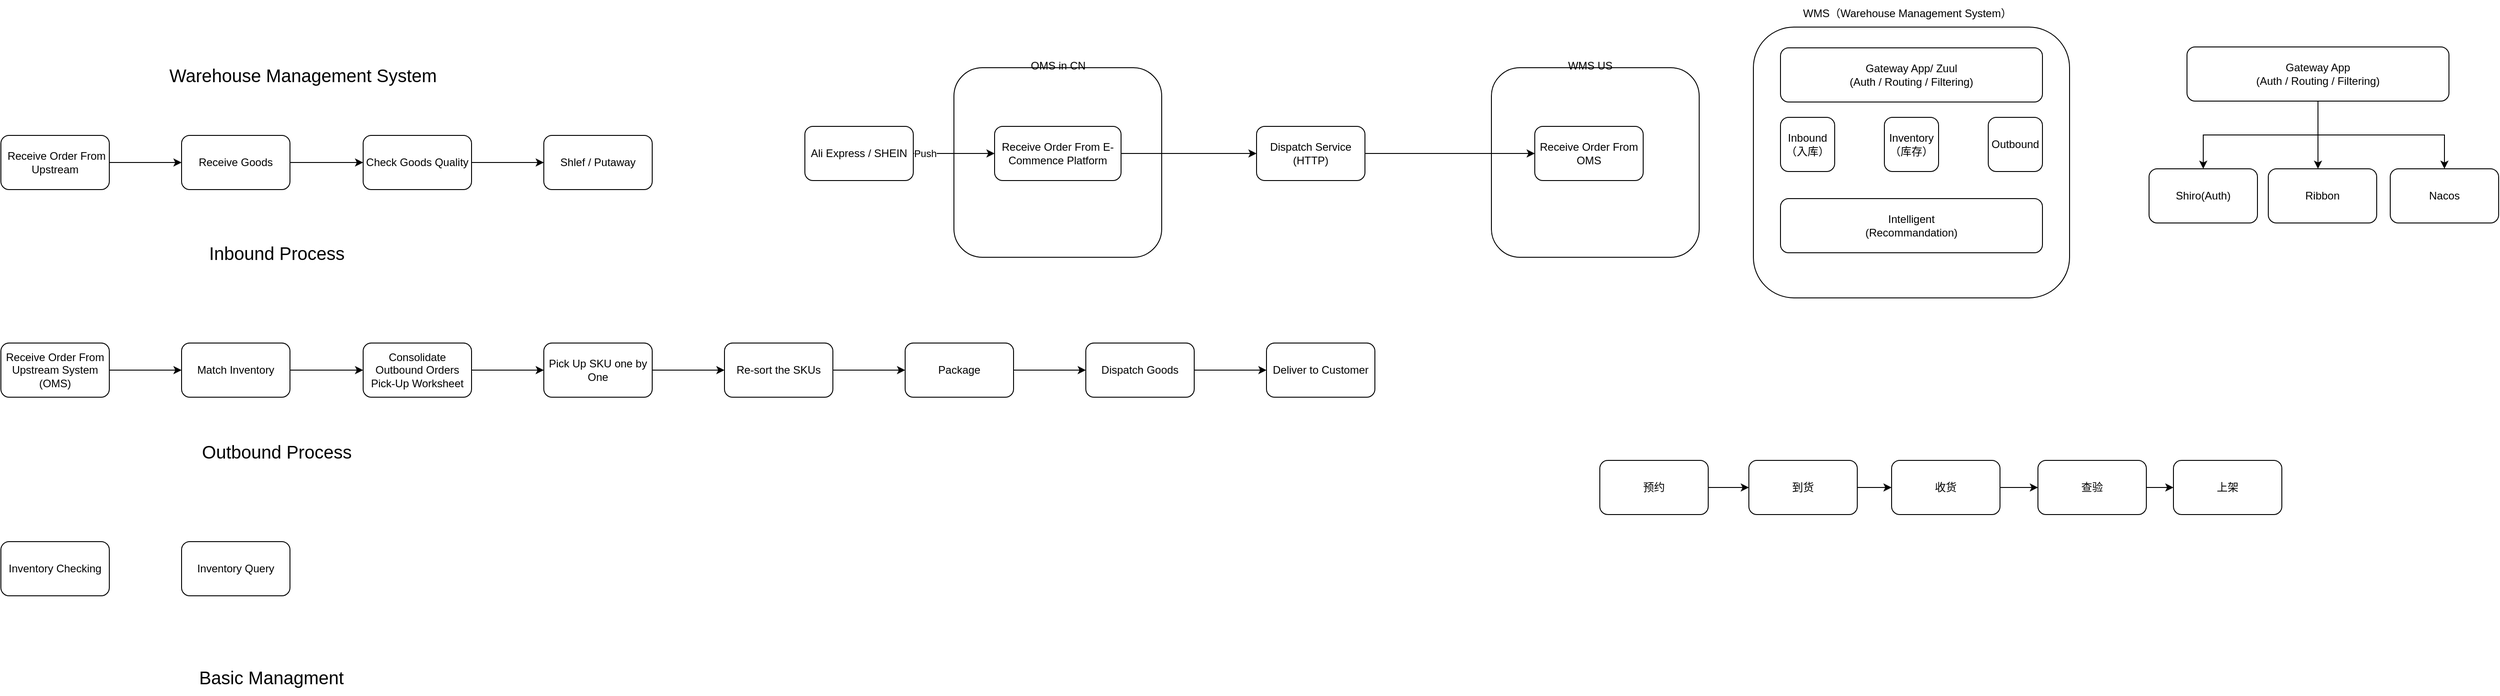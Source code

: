 <mxfile version="27.1.3">
  <diagram name="第 1 页" id="CFa5neN3JxGisTMlxspN">
    <mxGraphModel dx="600" dy="369" grid="1" gridSize="10" guides="1" tooltips="1" connect="1" arrows="1" fold="1" page="1" pageScale="1" pageWidth="827" pageHeight="1169" math="0" shadow="0">
      <root>
        <mxCell id="0" />
        <mxCell id="1" parent="0" />
        <mxCell id="JnytoQ4aI-JfdTSU2bZD-38" value="" style="whiteSpace=wrap;html=1;rounded=1;fillStyle=zigzag-line;" parent="1" vertex="1">
          <mxGeometry x="1730" y="105" width="230" height="210" as="geometry" />
        </mxCell>
        <mxCell id="JnytoQ4aI-JfdTSU2bZD-34" value="" style="whiteSpace=wrap;html=1;rounded=1;fillStyle=zigzag-line;" parent="1" vertex="1">
          <mxGeometry x="1135" y="105" width="230" height="210" as="geometry" />
        </mxCell>
        <mxCell id="JnytoQ4aI-JfdTSU2bZD-1" value="Warehouse Management System" style="text;html=1;align=center;verticalAlign=middle;resizable=0;points=[];autosize=1;strokeColor=none;fillColor=none;fontSize=20;" parent="1" vertex="1">
          <mxGeometry x="254" y="93" width="320" height="40" as="geometry" />
        </mxCell>
        <mxCell id="JnytoQ4aI-JfdTSU2bZD-5" value="" style="edgeStyle=orthogonalEdgeStyle;rounded=0;orthogonalLoop=1;jettySize=auto;html=1;" parent="1" source="JnytoQ4aI-JfdTSU2bZD-2" target="JnytoQ4aI-JfdTSU2bZD-4" edge="1">
          <mxGeometry relative="1" as="geometry" />
        </mxCell>
        <mxCell id="JnytoQ4aI-JfdTSU2bZD-2" value="&amp;nbsp;Receive Order From Upstream" style="rounded=1;whiteSpace=wrap;html=1;" parent="1" vertex="1">
          <mxGeometry x="80" y="180" width="120" height="60" as="geometry" />
        </mxCell>
        <mxCell id="JnytoQ4aI-JfdTSU2bZD-3" value="Inbound Process" style="text;html=1;align=center;verticalAlign=middle;resizable=0;points=[];autosize=1;strokeColor=none;fillColor=none;fontSize=20;" parent="1" vertex="1">
          <mxGeometry x="300" y="290" width="170" height="40" as="geometry" />
        </mxCell>
        <mxCell id="JnytoQ4aI-JfdTSU2bZD-7" value="" style="edgeStyle=orthogonalEdgeStyle;rounded=0;orthogonalLoop=1;jettySize=auto;html=1;" parent="1" source="JnytoQ4aI-JfdTSU2bZD-4" target="JnytoQ4aI-JfdTSU2bZD-6" edge="1">
          <mxGeometry relative="1" as="geometry" />
        </mxCell>
        <mxCell id="JnytoQ4aI-JfdTSU2bZD-4" value="Receive Goods" style="whiteSpace=wrap;html=1;rounded=1;" parent="1" vertex="1">
          <mxGeometry x="280" y="180" width="120" height="60" as="geometry" />
        </mxCell>
        <mxCell id="JnytoQ4aI-JfdTSU2bZD-9" value="" style="edgeStyle=orthogonalEdgeStyle;rounded=0;orthogonalLoop=1;jettySize=auto;html=1;" parent="1" source="JnytoQ4aI-JfdTSU2bZD-6" target="JnytoQ4aI-JfdTSU2bZD-8" edge="1">
          <mxGeometry relative="1" as="geometry" />
        </mxCell>
        <mxCell id="JnytoQ4aI-JfdTSU2bZD-6" value="Check Goods Quality" style="whiteSpace=wrap;html=1;rounded=1;" parent="1" vertex="1">
          <mxGeometry x="481" y="180" width="120" height="60" as="geometry" />
        </mxCell>
        <mxCell id="JnytoQ4aI-JfdTSU2bZD-8" value="Shlef /&amp;nbsp;&lt;span style=&quot;background-color: transparent; color: light-dark(rgb(0, 0, 0), rgb(255, 255, 255));&quot;&gt;Putaway&lt;/span&gt;" style="whiteSpace=wrap;html=1;rounded=1;" parent="1" vertex="1">
          <mxGeometry x="681" y="180" width="120" height="60" as="geometry" />
        </mxCell>
        <mxCell id="JnytoQ4aI-JfdTSU2bZD-10" value="Outbound Process" style="text;html=1;align=center;verticalAlign=middle;resizable=0;points=[];autosize=1;strokeColor=none;fillColor=none;fontSize=20;" parent="1" vertex="1">
          <mxGeometry x="290" y="510" width="190" height="40" as="geometry" />
        </mxCell>
        <mxCell id="JnytoQ4aI-JfdTSU2bZD-11" value="" style="edgeStyle=orthogonalEdgeStyle;rounded=0;orthogonalLoop=1;jettySize=auto;html=1;" parent="1" source="JnytoQ4aI-JfdTSU2bZD-12" target="JnytoQ4aI-JfdTSU2bZD-14" edge="1">
          <mxGeometry relative="1" as="geometry" />
        </mxCell>
        <mxCell id="JnytoQ4aI-JfdTSU2bZD-12" value="Receive Order From Upstream System&lt;div&gt;(OMS)&lt;/div&gt;" style="rounded=1;whiteSpace=wrap;html=1;" parent="1" vertex="1">
          <mxGeometry x="80" y="410" width="120" height="60" as="geometry" />
        </mxCell>
        <mxCell id="JnytoQ4aI-JfdTSU2bZD-13" value="" style="edgeStyle=orthogonalEdgeStyle;rounded=0;orthogonalLoop=1;jettySize=auto;html=1;" parent="1" source="JnytoQ4aI-JfdTSU2bZD-14" target="JnytoQ4aI-JfdTSU2bZD-16" edge="1">
          <mxGeometry relative="1" as="geometry" />
        </mxCell>
        <mxCell id="JnytoQ4aI-JfdTSU2bZD-14" value="Match Inventory" style="whiteSpace=wrap;html=1;rounded=1;" parent="1" vertex="1">
          <mxGeometry x="280" y="410" width="120" height="60" as="geometry" />
        </mxCell>
        <mxCell id="JnytoQ4aI-JfdTSU2bZD-15" value="" style="edgeStyle=orthogonalEdgeStyle;rounded=0;orthogonalLoop=1;jettySize=auto;html=1;" parent="1" source="JnytoQ4aI-JfdTSU2bZD-16" target="JnytoQ4aI-JfdTSU2bZD-17" edge="1">
          <mxGeometry relative="1" as="geometry" />
        </mxCell>
        <mxCell id="JnytoQ4aI-JfdTSU2bZD-16" value="Consolidate Outbound Orders&lt;div&gt;Pick-Up Worksheet&lt;/div&gt;" style="whiteSpace=wrap;html=1;rounded=1;" parent="1" vertex="1">
          <mxGeometry x="481" y="410" width="120" height="60" as="geometry" />
        </mxCell>
        <mxCell id="JnytoQ4aI-JfdTSU2bZD-19" value="" style="edgeStyle=orthogonalEdgeStyle;rounded=0;orthogonalLoop=1;jettySize=auto;html=1;" parent="1" source="JnytoQ4aI-JfdTSU2bZD-17" target="JnytoQ4aI-JfdTSU2bZD-18" edge="1">
          <mxGeometry relative="1" as="geometry" />
        </mxCell>
        <mxCell id="JnytoQ4aI-JfdTSU2bZD-17" value="Pick Up SKU one by One" style="whiteSpace=wrap;html=1;rounded=1;" parent="1" vertex="1">
          <mxGeometry x="681" y="410" width="120" height="60" as="geometry" />
        </mxCell>
        <mxCell id="JnytoQ4aI-JfdTSU2bZD-21" value="" style="edgeStyle=orthogonalEdgeStyle;rounded=0;orthogonalLoop=1;jettySize=auto;html=1;" parent="1" source="JnytoQ4aI-JfdTSU2bZD-18" target="JnytoQ4aI-JfdTSU2bZD-20" edge="1">
          <mxGeometry relative="1" as="geometry" />
        </mxCell>
        <mxCell id="JnytoQ4aI-JfdTSU2bZD-18" value="Re-sort the SKUs" style="whiteSpace=wrap;html=1;rounded=1;" parent="1" vertex="1">
          <mxGeometry x="881" y="410" width="120" height="60" as="geometry" />
        </mxCell>
        <mxCell id="JnytoQ4aI-JfdTSU2bZD-23" value="" style="edgeStyle=orthogonalEdgeStyle;rounded=0;orthogonalLoop=1;jettySize=auto;html=1;" parent="1" source="JnytoQ4aI-JfdTSU2bZD-20" target="JnytoQ4aI-JfdTSU2bZD-22" edge="1">
          <mxGeometry relative="1" as="geometry" />
        </mxCell>
        <mxCell id="JnytoQ4aI-JfdTSU2bZD-20" value="Package" style="whiteSpace=wrap;html=1;rounded=1;" parent="1" vertex="1">
          <mxGeometry x="1081" y="410" width="120" height="60" as="geometry" />
        </mxCell>
        <mxCell id="JnytoQ4aI-JfdTSU2bZD-25" value="" style="edgeStyle=orthogonalEdgeStyle;rounded=0;orthogonalLoop=1;jettySize=auto;html=1;" parent="1" source="JnytoQ4aI-JfdTSU2bZD-22" target="JnytoQ4aI-JfdTSU2bZD-24" edge="1">
          <mxGeometry relative="1" as="geometry" />
        </mxCell>
        <mxCell id="JnytoQ4aI-JfdTSU2bZD-22" value="Dispatch Goods" style="whiteSpace=wrap;html=1;rounded=1;" parent="1" vertex="1">
          <mxGeometry x="1281" y="410" width="120" height="60" as="geometry" />
        </mxCell>
        <mxCell id="JnytoQ4aI-JfdTSU2bZD-24" value="Deliver to Customer" style="whiteSpace=wrap;html=1;rounded=1;" parent="1" vertex="1">
          <mxGeometry x="1481" y="410" width="120" height="60" as="geometry" />
        </mxCell>
        <mxCell id="JnytoQ4aI-JfdTSU2bZD-26" value="Basic Managment" style="text;html=1;align=center;verticalAlign=middle;resizable=0;points=[];autosize=1;strokeColor=none;fillColor=none;fontSize=20;" parent="1" vertex="1">
          <mxGeometry x="289" y="760" width="180" height="40" as="geometry" />
        </mxCell>
        <mxCell id="JnytoQ4aI-JfdTSU2bZD-27" value="Inventory Checking" style="rounded=1;whiteSpace=wrap;html=1;" parent="1" vertex="1">
          <mxGeometry x="80" y="630" width="120" height="60" as="geometry" />
        </mxCell>
        <mxCell id="JnytoQ4aI-JfdTSU2bZD-28" value="Inventory Query" style="rounded=1;whiteSpace=wrap;html=1;" parent="1" vertex="1">
          <mxGeometry x="280" y="630" width="120" height="60" as="geometry" />
        </mxCell>
        <mxCell id="JnytoQ4aI-JfdTSU2bZD-32" value="" style="edgeStyle=orthogonalEdgeStyle;rounded=0;orthogonalLoop=1;jettySize=auto;html=1;exitX=1;exitY=0.5;exitDx=0;exitDy=0;" parent="1" source="JnytoQ4aI-JfdTSU2bZD-30" target="JnytoQ4aI-JfdTSU2bZD-31" edge="1">
          <mxGeometry relative="1" as="geometry">
            <mxPoint x="1125" y="200" as="sourcePoint" />
          </mxGeometry>
        </mxCell>
        <mxCell id="JnytoQ4aI-JfdTSU2bZD-33" value="Push" style="edgeLabel;html=1;align=center;verticalAlign=middle;resizable=0;points=[];" parent="JnytoQ4aI-JfdTSU2bZD-32" vertex="1" connectable="0">
          <mxGeometry x="-0.255" relative="1" as="geometry">
            <mxPoint x="-21" as="offset" />
          </mxGeometry>
        </mxCell>
        <mxCell id="JnytoQ4aI-JfdTSU2bZD-30" value="Ali Express / SHEIN" style="rounded=1;whiteSpace=wrap;html=1;" parent="1" vertex="1">
          <mxGeometry x="970" y="170" width="120" height="60" as="geometry" />
        </mxCell>
        <mxCell id="JnytoQ4aI-JfdTSU2bZD-41" style="edgeStyle=orthogonalEdgeStyle;rounded=0;orthogonalLoop=1;jettySize=auto;html=1;" parent="1" source="JnytoQ4aI-JfdTSU2bZD-31" target="JnytoQ4aI-JfdTSU2bZD-40" edge="1">
          <mxGeometry relative="1" as="geometry" />
        </mxCell>
        <mxCell id="JnytoQ4aI-JfdTSU2bZD-31" value="Receive Order From E-Commence Platform" style="whiteSpace=wrap;html=1;rounded=1;" parent="1" vertex="1">
          <mxGeometry x="1180" y="170" width="140" height="60" as="geometry" />
        </mxCell>
        <mxCell id="JnytoQ4aI-JfdTSU2bZD-35" value="OMS in CN" style="text;html=1;align=center;verticalAlign=middle;resizable=0;points=[];autosize=1;strokeColor=none;fillColor=none;" parent="1" vertex="1">
          <mxGeometry x="1210" y="88" width="80" height="30" as="geometry" />
        </mxCell>
        <mxCell id="JnytoQ4aI-JfdTSU2bZD-36" value="Receive Order From OMS" style="whiteSpace=wrap;html=1;rounded=1;" parent="1" vertex="1">
          <mxGeometry x="1778" y="170" width="120" height="60" as="geometry" />
        </mxCell>
        <mxCell id="JnytoQ4aI-JfdTSU2bZD-39" value="WMS US" style="text;html=1;align=center;verticalAlign=middle;resizable=0;points=[];autosize=1;strokeColor=none;fillColor=none;" parent="1" vertex="1">
          <mxGeometry x="1804" y="88" width="70" height="30" as="geometry" />
        </mxCell>
        <mxCell id="JnytoQ4aI-JfdTSU2bZD-42" style="edgeStyle=orthogonalEdgeStyle;rounded=0;orthogonalLoop=1;jettySize=auto;html=1;entryX=0;entryY=0.5;entryDx=0;entryDy=0;" parent="1" source="JnytoQ4aI-JfdTSU2bZD-40" target="JnytoQ4aI-JfdTSU2bZD-36" edge="1">
          <mxGeometry relative="1" as="geometry" />
        </mxCell>
        <mxCell id="JnytoQ4aI-JfdTSU2bZD-40" value="Dispatch Service&lt;div&gt;(HTTP)&lt;/div&gt;" style="whiteSpace=wrap;html=1;rounded=1;" parent="1" vertex="1">
          <mxGeometry x="1470" y="170" width="120" height="60" as="geometry" />
        </mxCell>
        <mxCell id="JnytoQ4aI-JfdTSU2bZD-43" value="" style="whiteSpace=wrap;html=1;rounded=1;fillStyle=zigzag-line;" parent="1" vertex="1">
          <mxGeometry x="2020" y="60" width="350" height="300" as="geometry" />
        </mxCell>
        <mxCell id="JnytoQ4aI-JfdTSU2bZD-44" value="Gateway App/ Zuul&lt;div&gt;(Auth / Routing / Filtering)&lt;/div&gt;" style="whiteSpace=wrap;html=1;rounded=1;" parent="1" vertex="1">
          <mxGeometry x="2050" y="83" width="290" height="60" as="geometry" />
        </mxCell>
        <mxCell id="JnytoQ4aI-JfdTSU2bZD-46" value="Inbound&lt;div&gt;（入库）&lt;/div&gt;" style="whiteSpace=wrap;html=1;rounded=1;" parent="1" vertex="1">
          <mxGeometry x="2050" y="160" width="60" height="60" as="geometry" />
        </mxCell>
        <mxCell id="JnytoQ4aI-JfdTSU2bZD-47" value="Outbound" style="whiteSpace=wrap;html=1;rounded=1;" parent="1" vertex="1">
          <mxGeometry x="2280" y="160" width="60" height="60" as="geometry" />
        </mxCell>
        <mxCell id="JnytoQ4aI-JfdTSU2bZD-48" value="Inventory&lt;div&gt;（库存）&lt;/div&gt;" style="whiteSpace=wrap;html=1;rounded=1;" parent="1" vertex="1">
          <mxGeometry x="2165" y="160" width="60" height="60" as="geometry" />
        </mxCell>
        <mxCell id="JnytoQ4aI-JfdTSU2bZD-51" value="Intelligent&lt;div&gt;(Recommandation)&lt;/div&gt;" style="whiteSpace=wrap;html=1;rounded=1;" parent="1" vertex="1">
          <mxGeometry x="2050" y="250" width="290" height="60" as="geometry" />
        </mxCell>
        <mxCell id="JnytoQ4aI-JfdTSU2bZD-54" value="" style="edgeStyle=orthogonalEdgeStyle;rounded=0;orthogonalLoop=1;jettySize=auto;html=1;" parent="1" source="JnytoQ4aI-JfdTSU2bZD-52" target="JnytoQ4aI-JfdTSU2bZD-53" edge="1">
          <mxGeometry relative="1" as="geometry" />
        </mxCell>
        <mxCell id="JnytoQ4aI-JfdTSU2bZD-55" style="edgeStyle=orthogonalEdgeStyle;rounded=0;orthogonalLoop=1;jettySize=auto;html=1;" parent="1" source="JnytoQ4aI-JfdTSU2bZD-52" edge="1">
          <mxGeometry relative="1" as="geometry">
            <mxPoint x="2645" y="217" as="targetPoint" />
          </mxGeometry>
        </mxCell>
        <mxCell id="JnytoQ4aI-JfdTSU2bZD-59" style="edgeStyle=orthogonalEdgeStyle;rounded=0;orthogonalLoop=1;jettySize=auto;html=1;entryX=0.5;entryY=0;entryDx=0;entryDy=0;" parent="1" source="JnytoQ4aI-JfdTSU2bZD-52" target="JnytoQ4aI-JfdTSU2bZD-58" edge="1">
          <mxGeometry relative="1" as="geometry" />
        </mxCell>
        <mxCell id="JnytoQ4aI-JfdTSU2bZD-52" value="Gateway App&lt;div&gt;(Auth / Routing / Filtering)&lt;/div&gt;" style="whiteSpace=wrap;html=1;rounded=1;" parent="1" vertex="1">
          <mxGeometry x="2500" y="82" width="290" height="60" as="geometry" />
        </mxCell>
        <mxCell id="JnytoQ4aI-JfdTSU2bZD-53" value="Shiro(Auth)" style="whiteSpace=wrap;html=1;rounded=1;" parent="1" vertex="1">
          <mxGeometry x="2458" y="217" width="120" height="60" as="geometry" />
        </mxCell>
        <mxCell id="JnytoQ4aI-JfdTSU2bZD-56" value="Ribbon" style="whiteSpace=wrap;html=1;rounded=1;" parent="1" vertex="1">
          <mxGeometry x="2590" y="217" width="120" height="60" as="geometry" />
        </mxCell>
        <mxCell id="JnytoQ4aI-JfdTSU2bZD-58" value="Nacos" style="whiteSpace=wrap;html=1;rounded=1;" parent="1" vertex="1">
          <mxGeometry x="2725" y="217" width="120" height="60" as="geometry" />
        </mxCell>
        <mxCell id="uKOPW7PVtymZnf6Dtj10-1" value="WMS（Warehouse Management System）" style="text;html=1;align=center;verticalAlign=middle;resizable=0;points=[];autosize=1;strokeColor=none;fillColor=none;" parent="1" vertex="1">
          <mxGeometry x="2065" y="30" width="250" height="30" as="geometry" />
        </mxCell>
        <mxCell id="uKOPW7PVtymZnf6Dtj10-9" style="edgeStyle=orthogonalEdgeStyle;rounded=0;orthogonalLoop=1;jettySize=auto;html=1;exitX=1;exitY=0.5;exitDx=0;exitDy=0;entryX=0;entryY=0.5;entryDx=0;entryDy=0;" parent="1" source="uKOPW7PVtymZnf6Dtj10-3" target="uKOPW7PVtymZnf6Dtj10-5" edge="1">
          <mxGeometry relative="1" as="geometry" />
        </mxCell>
        <mxCell id="uKOPW7PVtymZnf6Dtj10-3" value="预约" style="whiteSpace=wrap;html=1;rounded=1;" parent="1" vertex="1">
          <mxGeometry x="1850" y="540" width="120" height="60" as="geometry" />
        </mxCell>
        <mxCell id="uKOPW7PVtymZnf6Dtj10-10" style="edgeStyle=orthogonalEdgeStyle;rounded=0;orthogonalLoop=1;jettySize=auto;html=1;exitX=1;exitY=0.5;exitDx=0;exitDy=0;" parent="1" source="uKOPW7PVtymZnf6Dtj10-5" target="uKOPW7PVtymZnf6Dtj10-6" edge="1">
          <mxGeometry relative="1" as="geometry" />
        </mxCell>
        <mxCell id="uKOPW7PVtymZnf6Dtj10-5" value="到货" style="whiteSpace=wrap;html=1;rounded=1;" parent="1" vertex="1">
          <mxGeometry x="2015" y="540" width="120" height="60" as="geometry" />
        </mxCell>
        <mxCell id="uKOPW7PVtymZnf6Dtj10-11" style="edgeStyle=orthogonalEdgeStyle;rounded=0;orthogonalLoop=1;jettySize=auto;html=1;exitX=1;exitY=0.5;exitDx=0;exitDy=0;entryX=0;entryY=0.5;entryDx=0;entryDy=0;" parent="1" source="uKOPW7PVtymZnf6Dtj10-6" target="uKOPW7PVtymZnf6Dtj10-7" edge="1">
          <mxGeometry relative="1" as="geometry" />
        </mxCell>
        <mxCell id="uKOPW7PVtymZnf6Dtj10-6" value="收货" style="whiteSpace=wrap;html=1;rounded=1;" parent="1" vertex="1">
          <mxGeometry x="2173" y="540" width="120" height="60" as="geometry" />
        </mxCell>
        <mxCell id="uKOPW7PVtymZnf6Dtj10-12" style="edgeStyle=orthogonalEdgeStyle;rounded=0;orthogonalLoop=1;jettySize=auto;html=1;exitX=1;exitY=0.5;exitDx=0;exitDy=0;entryX=0;entryY=0.5;entryDx=0;entryDy=0;" parent="1" source="uKOPW7PVtymZnf6Dtj10-7" target="uKOPW7PVtymZnf6Dtj10-8" edge="1">
          <mxGeometry relative="1" as="geometry" />
        </mxCell>
        <mxCell id="uKOPW7PVtymZnf6Dtj10-7" value="查验" style="whiteSpace=wrap;html=1;rounded=1;" parent="1" vertex="1">
          <mxGeometry x="2335" y="540" width="120" height="60" as="geometry" />
        </mxCell>
        <mxCell id="uKOPW7PVtymZnf6Dtj10-8" value="上架" style="whiteSpace=wrap;html=1;rounded=1;" parent="1" vertex="1">
          <mxGeometry x="2485" y="540" width="120" height="60" as="geometry" />
        </mxCell>
      </root>
    </mxGraphModel>
  </diagram>
</mxfile>
